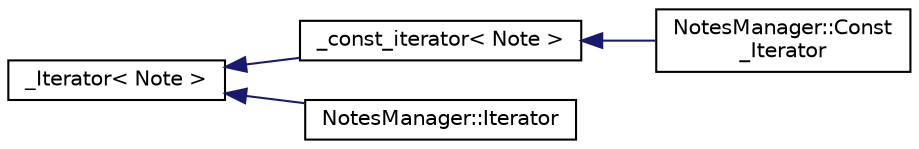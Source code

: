 digraph "Graphical Class Hierarchy"
{
  edge [fontname="Helvetica",fontsize="10",labelfontname="Helvetica",labelfontsize="10"];
  node [fontname="Helvetica",fontsize="10",shape=record];
  rankdir="LR";
  Node1 [label="_Iterator\< Note \>",height=0.2,width=0.4,color="black", fillcolor="white", style="filled",URL="$class__Iterator.html"];
  Node1 -> Node2 [dir="back",color="midnightblue",fontsize="10",style="solid",fontname="Helvetica"];
  Node2 [label="_const_iterator\< Note \>",height=0.2,width=0.4,color="black", fillcolor="white", style="filled",URL="$class__const__iterator.html"];
  Node2 -> Node3 [dir="back",color="midnightblue",fontsize="10",style="solid",fontname="Helvetica"];
  Node3 [label="NotesManager::Const\l_Iterator",height=0.2,width=0.4,color="black", fillcolor="white", style="filled",URL="$classNotesManager_1_1Const__Iterator.html"];
  Node1 -> Node4 [dir="back",color="midnightblue",fontsize="10",style="solid",fontname="Helvetica"];
  Node4 [label="NotesManager::Iterator",height=0.2,width=0.4,color="black", fillcolor="white", style="filled",URL="$classNotesManager_1_1Iterator.html"];
}

